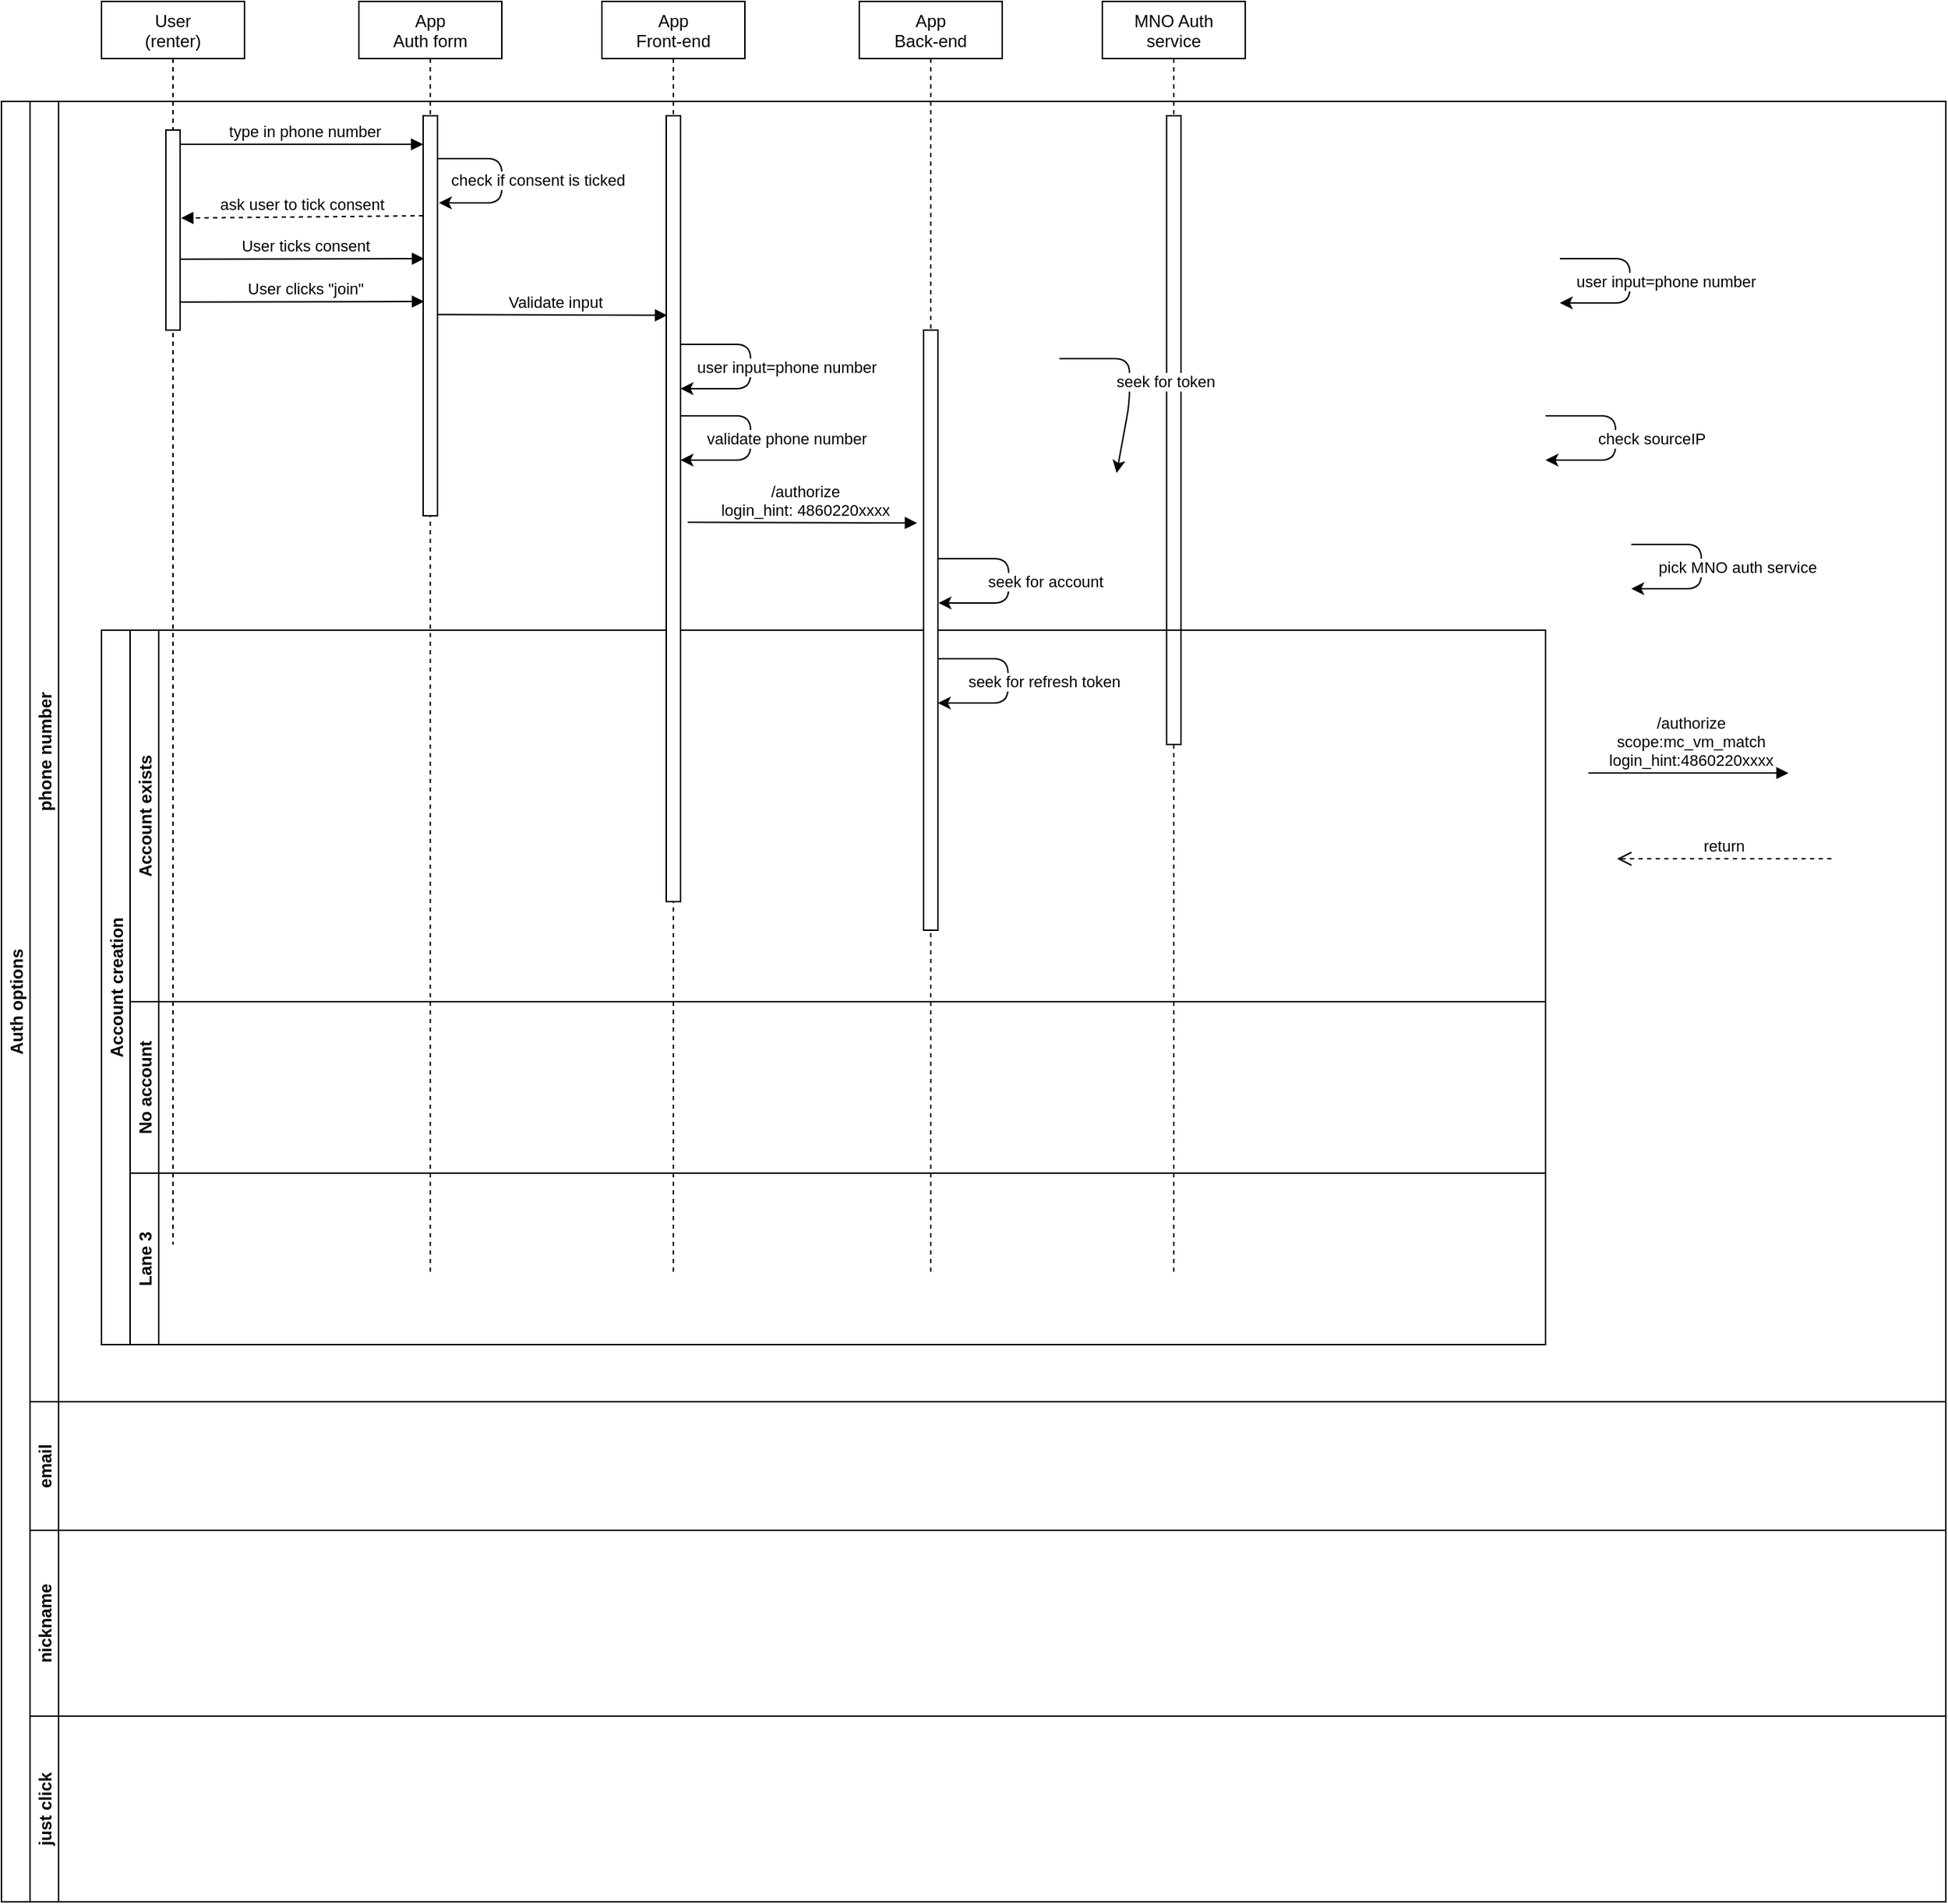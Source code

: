 <mxfile version="15.2.9" type="github">
  <diagram id="kgpKYQtTHZ0yAKxKKP6v" name="Page-1">
    <mxGraphModel dx="1038" dy="571" grid="1" gridSize="10" guides="1" tooltips="1" connect="1" arrows="1" fold="1" page="1" pageScale="1" pageWidth="850" pageHeight="1100" math="0" shadow="0">
      <root>
        <mxCell id="0" />
        <mxCell id="1" parent="0" />
        <mxCell id="3nuBFxr9cyL0pnOWT2aG-1" value="User&#xa;(renter)" style="shape=umlLifeline;perimeter=lifelinePerimeter;container=1;collapsible=0;recursiveResize=0;rounded=0;shadow=0;strokeWidth=1;" parent="1" vertex="1">
          <mxGeometry x="120" y="80" width="100" height="870" as="geometry" />
        </mxCell>
        <mxCell id="3nuBFxr9cyL0pnOWT2aG-5" value="App&#xa;Auth form" style="shape=umlLifeline;perimeter=lifelinePerimeter;container=1;collapsible=0;recursiveResize=0;rounded=0;shadow=0;strokeWidth=1;" parent="1" vertex="1">
          <mxGeometry x="300" y="80" width="100" height="890" as="geometry" />
        </mxCell>
        <mxCell id="3nuBFxr9cyL0pnOWT2aG-6" value="" style="points=[];perimeter=orthogonalPerimeter;rounded=0;shadow=0;strokeWidth=1;" parent="3nuBFxr9cyL0pnOWT2aG-5" vertex="1">
          <mxGeometry x="45" y="80" width="10" height="280" as="geometry" />
        </mxCell>
        <mxCell id="Zf3G7hdso3-D3wc9qhFH-11" value="" style="endArrow=classic;html=1;" edge="1" parent="3nuBFxr9cyL0pnOWT2aG-5" source="3nuBFxr9cyL0pnOWT2aG-6">
          <mxGeometry relative="1" as="geometry">
            <mxPoint x="60" y="110" as="sourcePoint" />
            <mxPoint x="56" y="141" as="targetPoint" />
            <Array as="points">
              <mxPoint x="100" y="110" />
              <mxPoint x="100" y="141" />
            </Array>
          </mxGeometry>
        </mxCell>
        <mxCell id="Zf3G7hdso3-D3wc9qhFH-12" value="check if consent is ticked" style="edgeLabel;resizable=0;html=1;align=center;verticalAlign=middle;" connectable="0" vertex="1" parent="Zf3G7hdso3-D3wc9qhFH-11">
          <mxGeometry relative="1" as="geometry">
            <mxPoint x="25" as="offset" />
          </mxGeometry>
        </mxCell>
        <mxCell id="3nuBFxr9cyL0pnOWT2aG-9" value="ask user to tick consent" style="verticalAlign=bottom;endArrow=block;shadow=0;strokeWidth=1;entryX=1.067;entryY=0.44;entryDx=0;entryDy=0;entryPerimeter=0;dashed=1;" parent="1" source="3nuBFxr9cyL0pnOWT2aG-6" target="3nuBFxr9cyL0pnOWT2aG-4" edge="1">
          <mxGeometry relative="1" as="geometry">
            <mxPoint x="240" y="200" as="sourcePoint" />
            <mxPoint x="178" y="227" as="targetPoint" />
            <Array as="points">
              <mxPoint x="345" y="230" />
            </Array>
          </mxGeometry>
        </mxCell>
        <mxCell id="Zf3G7hdso3-D3wc9qhFH-1" value="MNO Auth&#xa;service" style="shape=umlLifeline;perimeter=lifelinePerimeter;container=1;collapsible=0;recursiveResize=0;rounded=0;shadow=0;strokeWidth=1;" vertex="1" parent="1">
          <mxGeometry x="820" y="80" width="100" height="890" as="geometry" />
        </mxCell>
        <mxCell id="Zf3G7hdso3-D3wc9qhFH-2" value="" style="points=[];perimeter=orthogonalPerimeter;rounded=0;shadow=0;strokeWidth=1;" vertex="1" parent="Zf3G7hdso3-D3wc9qhFH-1">
          <mxGeometry x="45" y="80" width="10" height="440" as="geometry" />
        </mxCell>
        <mxCell id="Zf3G7hdso3-D3wc9qhFH-4" value="Auth options" style="swimlane;childLayout=stackLayout;resizeParent=1;resizeParentMax=0;horizontal=0;startSize=20;horizontalStack=0;" vertex="1" parent="1">
          <mxGeometry x="50" y="150" width="1360" height="1260" as="geometry" />
        </mxCell>
        <mxCell id="Zf3G7hdso3-D3wc9qhFH-5" value="phone number" style="swimlane;startSize=20;horizontal=0;" vertex="1" parent="Zf3G7hdso3-D3wc9qhFH-4">
          <mxGeometry x="20" width="1340" height="910" as="geometry" />
        </mxCell>
        <mxCell id="3nuBFxr9cyL0pnOWT2aG-4" value="" style="points=[];perimeter=orthogonalPerimeter;rounded=0;shadow=0;strokeWidth=1;" parent="Zf3G7hdso3-D3wc9qhFH-5" vertex="1">
          <mxGeometry x="95" y="20" width="10" height="140" as="geometry" />
        </mxCell>
        <mxCell id="3nuBFxr9cyL0pnOWT2aG-8" value="type in phone number" style="verticalAlign=bottom;endArrow=block;shadow=0;strokeWidth=1;" parent="Zf3G7hdso3-D3wc9qhFH-5" target="3nuBFxr9cyL0pnOWT2aG-6" edge="1">
          <mxGeometry x="0.03" relative="1" as="geometry">
            <mxPoint x="105" y="30" as="sourcePoint" />
            <mxPoint x="270" y="30" as="targetPoint" />
            <mxPoint as="offset" />
          </mxGeometry>
        </mxCell>
        <mxCell id="Zf3G7hdso3-D3wc9qhFH-16" value="User ticks consent" style="verticalAlign=bottom;endArrow=block;shadow=0;strokeWidth=1;entryX=0.067;entryY=0.123;entryDx=0;entryDy=0;entryPerimeter=0;" edge="1" parent="Zf3G7hdso3-D3wc9qhFH-5">
          <mxGeometry x="0.03" relative="1" as="geometry">
            <mxPoint x="105" y="110.32" as="sourcePoint" />
            <mxPoint x="275.67" y="110.0" as="targetPoint" />
            <mxPoint as="offset" />
          </mxGeometry>
        </mxCell>
        <mxCell id="Zf3G7hdso3-D3wc9qhFH-17" value="User clicks &quot;join&quot;" style="verticalAlign=bottom;endArrow=block;shadow=0;strokeWidth=1;entryX=0.067;entryY=0.123;entryDx=0;entryDy=0;entryPerimeter=0;" edge="1" parent="Zf3G7hdso3-D3wc9qhFH-5">
          <mxGeometry x="0.03" relative="1" as="geometry">
            <mxPoint x="105" y="140.32" as="sourcePoint" />
            <mxPoint x="275.67" y="140" as="targetPoint" />
            <mxPoint as="offset" />
          </mxGeometry>
        </mxCell>
        <mxCell id="Zf3G7hdso3-D3wc9qhFH-20" value="" style="endArrow=classic;html=1;" edge="1" parent="Zf3G7hdso3-D3wc9qhFH-5">
          <mxGeometry relative="1" as="geometry">
            <mxPoint x="1060" y="220" as="sourcePoint" />
            <mxPoint x="1060" y="251" as="targetPoint" />
            <Array as="points">
              <mxPoint x="1109" y="220" />
              <mxPoint x="1109" y="251" />
            </Array>
          </mxGeometry>
        </mxCell>
        <mxCell id="Zf3G7hdso3-D3wc9qhFH-21" value="check sourceIP" style="edgeLabel;resizable=0;html=1;align=center;verticalAlign=middle;" connectable="0" vertex="1" parent="Zf3G7hdso3-D3wc9qhFH-20">
          <mxGeometry relative="1" as="geometry">
            <mxPoint x="25" as="offset" />
          </mxGeometry>
        </mxCell>
        <mxCell id="Zf3G7hdso3-D3wc9qhFH-40" value="/authorize&#xa;login_hint: 4860220xxxx" style="verticalAlign=bottom;endArrow=block;shadow=0;strokeWidth=1;entryX=0.067;entryY=0.123;entryDx=0;entryDy=0;entryPerimeter=0;exitX=1.024;exitY=0.497;exitDx=0;exitDy=0;exitPerimeter=0;" edge="1" parent="Zf3G7hdso3-D3wc9qhFH-5">
          <mxGeometry x="0.03" relative="1" as="geometry">
            <mxPoint x="460" y="294.5" as="sourcePoint" />
            <mxPoint x="620.43" y="295.0" as="targetPoint" />
            <mxPoint as="offset" />
          </mxGeometry>
        </mxCell>
        <mxCell id="Zf3G7hdso3-D3wc9qhFH-45" value="" style="endArrow=classic;html=1;" edge="1" parent="Zf3G7hdso3-D3wc9qhFH-5">
          <mxGeometry relative="1" as="geometry">
            <mxPoint x="1070" y="110" as="sourcePoint" />
            <mxPoint x="1070" y="141" as="targetPoint" />
            <Array as="points">
              <mxPoint x="1119" y="110" />
              <mxPoint x="1119" y="141" />
            </Array>
          </mxGeometry>
        </mxCell>
        <mxCell id="Zf3G7hdso3-D3wc9qhFH-46" value="user input=phone number" style="edgeLabel;resizable=0;html=1;align=center;verticalAlign=middle;" connectable="0" vertex="1" parent="Zf3G7hdso3-D3wc9qhFH-45">
          <mxGeometry relative="1" as="geometry">
            <mxPoint x="25" as="offset" />
          </mxGeometry>
        </mxCell>
        <mxCell id="Zf3G7hdso3-D3wc9qhFH-47" value="" style="endArrow=classic;html=1;" edge="1" parent="Zf3G7hdso3-D3wc9qhFH-5">
          <mxGeometry relative="1" as="geometry">
            <mxPoint x="1120" y="310" as="sourcePoint" />
            <mxPoint x="1120" y="341" as="targetPoint" />
            <Array as="points">
              <mxPoint x="1169" y="310" />
              <mxPoint x="1169" y="341" />
            </Array>
          </mxGeometry>
        </mxCell>
        <mxCell id="Zf3G7hdso3-D3wc9qhFH-48" value="pick MNO auth service" style="edgeLabel;resizable=0;html=1;align=center;verticalAlign=middle;" connectable="0" vertex="1" parent="Zf3G7hdso3-D3wc9qhFH-47">
          <mxGeometry relative="1" as="geometry">
            <mxPoint x="25" as="offset" />
          </mxGeometry>
        </mxCell>
        <mxCell id="Zf3G7hdso3-D3wc9qhFH-19" value="/authorize&#xa;scope:mc_vm_match&#xa;login_hint:4860220xxxx" style="verticalAlign=bottom;endArrow=block;shadow=0;strokeWidth=1;" edge="1" parent="Zf3G7hdso3-D3wc9qhFH-5">
          <mxGeometry x="0.03" relative="1" as="geometry">
            <mxPoint x="1090" y="470" as="sourcePoint" />
            <mxPoint x="1230" y="470" as="targetPoint" />
            <mxPoint as="offset" />
            <Array as="points">
              <mxPoint x="1090" y="470" />
              <mxPoint x="1140" y="470" />
            </Array>
          </mxGeometry>
        </mxCell>
        <mxCell id="Zf3G7hdso3-D3wc9qhFH-29" value="" style="endArrow=classic;html=1;" edge="1" parent="Zf3G7hdso3-D3wc9qhFH-5">
          <mxGeometry relative="1" as="geometry">
            <mxPoint x="720" y="180" as="sourcePoint" />
            <mxPoint x="760" y="260" as="targetPoint" />
            <Array as="points">
              <mxPoint x="769" y="180" />
              <mxPoint x="769" y="211" />
            </Array>
          </mxGeometry>
        </mxCell>
        <mxCell id="Zf3G7hdso3-D3wc9qhFH-30" value="seek for token" style="edgeLabel;resizable=0;html=1;align=center;verticalAlign=middle;" connectable="0" vertex="1" parent="Zf3G7hdso3-D3wc9qhFH-29">
          <mxGeometry relative="1" as="geometry">
            <mxPoint x="25" as="offset" />
          </mxGeometry>
        </mxCell>
        <mxCell id="Zf3G7hdso3-D3wc9qhFH-49" value="Account creation" style="swimlane;childLayout=stackLayout;resizeParent=1;resizeParentMax=0;horizontal=0;startSize=20;horizontalStack=0;" vertex="1" parent="Zf3G7hdso3-D3wc9qhFH-5">
          <mxGeometry x="50" y="370" width="1010" height="500" as="geometry" />
        </mxCell>
        <mxCell id="Zf3G7hdso3-D3wc9qhFH-50" value="Account exists" style="swimlane;startSize=20;horizontal=0;" vertex="1" parent="Zf3G7hdso3-D3wc9qhFH-49">
          <mxGeometry x="20" width="990" height="260" as="geometry" />
        </mxCell>
        <mxCell id="Zf3G7hdso3-D3wc9qhFH-51" value="No account" style="swimlane;startSize=20;horizontal=0;" vertex="1" parent="Zf3G7hdso3-D3wc9qhFH-49">
          <mxGeometry x="20" y="260" width="990" height="120" as="geometry" />
        </mxCell>
        <mxCell id="Zf3G7hdso3-D3wc9qhFH-52" value="Lane 3" style="swimlane;startSize=20;horizontal=0;" vertex="1" parent="Zf3G7hdso3-D3wc9qhFH-49">
          <mxGeometry x="20" y="380" width="990" height="120" as="geometry" />
        </mxCell>
        <mxCell id="3nuBFxr9cyL0pnOWT2aG-7" value="return" style="verticalAlign=bottom;endArrow=open;dashed=1;endSize=8;shadow=0;strokeWidth=1;" parent="Zf3G7hdso3-D3wc9qhFH-5" edge="1">
          <mxGeometry relative="1" as="geometry">
            <mxPoint x="1110" y="530" as="targetPoint" />
            <mxPoint x="1260" y="530" as="sourcePoint" />
          </mxGeometry>
        </mxCell>
        <mxCell id="Zf3G7hdso3-D3wc9qhFH-6" value="email" style="swimlane;startSize=20;horizontal=0;" vertex="1" parent="Zf3G7hdso3-D3wc9qhFH-4">
          <mxGeometry x="20" y="910" width="1340" height="90" as="geometry" />
        </mxCell>
        <mxCell id="Zf3G7hdso3-D3wc9qhFH-10" value="nickname" style="swimlane;startSize=20;horizontal=0;" vertex="1" parent="Zf3G7hdso3-D3wc9qhFH-4">
          <mxGeometry x="20" y="1000" width="1340" height="130" as="geometry" />
        </mxCell>
        <mxCell id="Zf3G7hdso3-D3wc9qhFH-7" value="just click" style="swimlane;startSize=20;horizontal=0;" vertex="1" parent="Zf3G7hdso3-D3wc9qhFH-4">
          <mxGeometry x="20" y="1130" width="1340" height="130" as="geometry" />
        </mxCell>
        <mxCell id="Zf3G7hdso3-D3wc9qhFH-22" value="App&#xa;Front-end" style="shape=umlLifeline;perimeter=lifelinePerimeter;container=1;collapsible=0;recursiveResize=0;rounded=0;shadow=0;strokeWidth=1;" vertex="1" parent="1">
          <mxGeometry x="470" y="80" width="100" height="890" as="geometry" />
        </mxCell>
        <mxCell id="Zf3G7hdso3-D3wc9qhFH-23" value="" style="points=[];perimeter=orthogonalPerimeter;rounded=0;shadow=0;strokeWidth=1;" vertex="1" parent="Zf3G7hdso3-D3wc9qhFH-22">
          <mxGeometry x="45" y="80" width="10" height="550" as="geometry" />
        </mxCell>
        <mxCell id="Zf3G7hdso3-D3wc9qhFH-26" value="Validate input" style="verticalAlign=bottom;endArrow=block;shadow=0;strokeWidth=1;entryX=0.067;entryY=0.123;entryDx=0;entryDy=0;entryPerimeter=0;exitX=1.024;exitY=0.497;exitDx=0;exitDy=0;exitPerimeter=0;" edge="1" parent="Zf3G7hdso3-D3wc9qhFH-22" source="3nuBFxr9cyL0pnOWT2aG-6">
          <mxGeometry x="0.03" relative="1" as="geometry">
            <mxPoint x="-110" y="220" as="sourcePoint" />
            <mxPoint x="45.67" y="219.66" as="targetPoint" />
            <mxPoint as="offset" />
          </mxGeometry>
        </mxCell>
        <mxCell id="Zf3G7hdso3-D3wc9qhFH-41" value="" style="endArrow=classic;html=1;" edge="1" parent="Zf3G7hdso3-D3wc9qhFH-22">
          <mxGeometry relative="1" as="geometry">
            <mxPoint x="55" y="240" as="sourcePoint" />
            <mxPoint x="55" y="271" as="targetPoint" />
            <Array as="points">
              <mxPoint x="104" y="240" />
              <mxPoint x="104" y="271" />
            </Array>
          </mxGeometry>
        </mxCell>
        <mxCell id="Zf3G7hdso3-D3wc9qhFH-42" value="user input=phone number" style="edgeLabel;resizable=0;html=1;align=center;verticalAlign=middle;" connectable="0" vertex="1" parent="Zf3G7hdso3-D3wc9qhFH-41">
          <mxGeometry relative="1" as="geometry">
            <mxPoint x="25" as="offset" />
          </mxGeometry>
        </mxCell>
        <mxCell id="Zf3G7hdso3-D3wc9qhFH-43" value="" style="endArrow=classic;html=1;" edge="1" parent="Zf3G7hdso3-D3wc9qhFH-22">
          <mxGeometry relative="1" as="geometry">
            <mxPoint x="55" y="290" as="sourcePoint" />
            <mxPoint x="55" y="321" as="targetPoint" />
            <Array as="points">
              <mxPoint x="104" y="290" />
              <mxPoint x="104" y="321" />
            </Array>
          </mxGeometry>
        </mxCell>
        <mxCell id="Zf3G7hdso3-D3wc9qhFH-44" value="validate phone number" style="edgeLabel;resizable=0;html=1;align=center;verticalAlign=middle;" connectable="0" vertex="1" parent="Zf3G7hdso3-D3wc9qhFH-43">
          <mxGeometry relative="1" as="geometry">
            <mxPoint x="25" as="offset" />
          </mxGeometry>
        </mxCell>
        <mxCell id="Zf3G7hdso3-D3wc9qhFH-38" value="App&#xa;Back-end" style="shape=umlLifeline;perimeter=lifelinePerimeter;container=1;collapsible=0;recursiveResize=0;rounded=0;shadow=0;strokeWidth=1;" vertex="1" parent="1">
          <mxGeometry x="650" y="80" width="100" height="890" as="geometry" />
        </mxCell>
        <mxCell id="Zf3G7hdso3-D3wc9qhFH-39" value="" style="points=[];perimeter=orthogonalPerimeter;rounded=0;shadow=0;strokeWidth=1;" vertex="1" parent="Zf3G7hdso3-D3wc9qhFH-38">
          <mxGeometry x="45" y="230" width="10" height="420" as="geometry" />
        </mxCell>
        <mxCell id="Zf3G7hdso3-D3wc9qhFH-27" value="" style="endArrow=classic;html=1;" edge="1" parent="Zf3G7hdso3-D3wc9qhFH-38">
          <mxGeometry relative="1" as="geometry">
            <mxPoint x="55.5" y="390" as="sourcePoint" />
            <mxPoint x="55.5" y="421" as="targetPoint" />
            <Array as="points">
              <mxPoint x="104.5" y="390" />
              <mxPoint x="104.5" y="421" />
            </Array>
          </mxGeometry>
        </mxCell>
        <mxCell id="Zf3G7hdso3-D3wc9qhFH-28" value="seek for account" style="edgeLabel;resizable=0;html=1;align=center;verticalAlign=middle;" connectable="0" vertex="1" parent="Zf3G7hdso3-D3wc9qhFH-27">
          <mxGeometry relative="1" as="geometry">
            <mxPoint x="25" as="offset" />
          </mxGeometry>
        </mxCell>
        <mxCell id="Zf3G7hdso3-D3wc9qhFH-55" value="" style="endArrow=classic;html=1;" edge="1" parent="Zf3G7hdso3-D3wc9qhFH-38">
          <mxGeometry relative="1" as="geometry">
            <mxPoint x="55" y="460" as="sourcePoint" />
            <mxPoint x="55" y="491" as="targetPoint" />
            <Array as="points">
              <mxPoint x="104" y="460" />
              <mxPoint x="104" y="491" />
            </Array>
          </mxGeometry>
        </mxCell>
        <mxCell id="Zf3G7hdso3-D3wc9qhFH-56" value="seek for refresh token" style="edgeLabel;resizable=0;html=1;align=center;verticalAlign=middle;" connectable="0" vertex="1" parent="Zf3G7hdso3-D3wc9qhFH-55">
          <mxGeometry relative="1" as="geometry">
            <mxPoint x="25" as="offset" />
          </mxGeometry>
        </mxCell>
      </root>
    </mxGraphModel>
  </diagram>
</mxfile>
